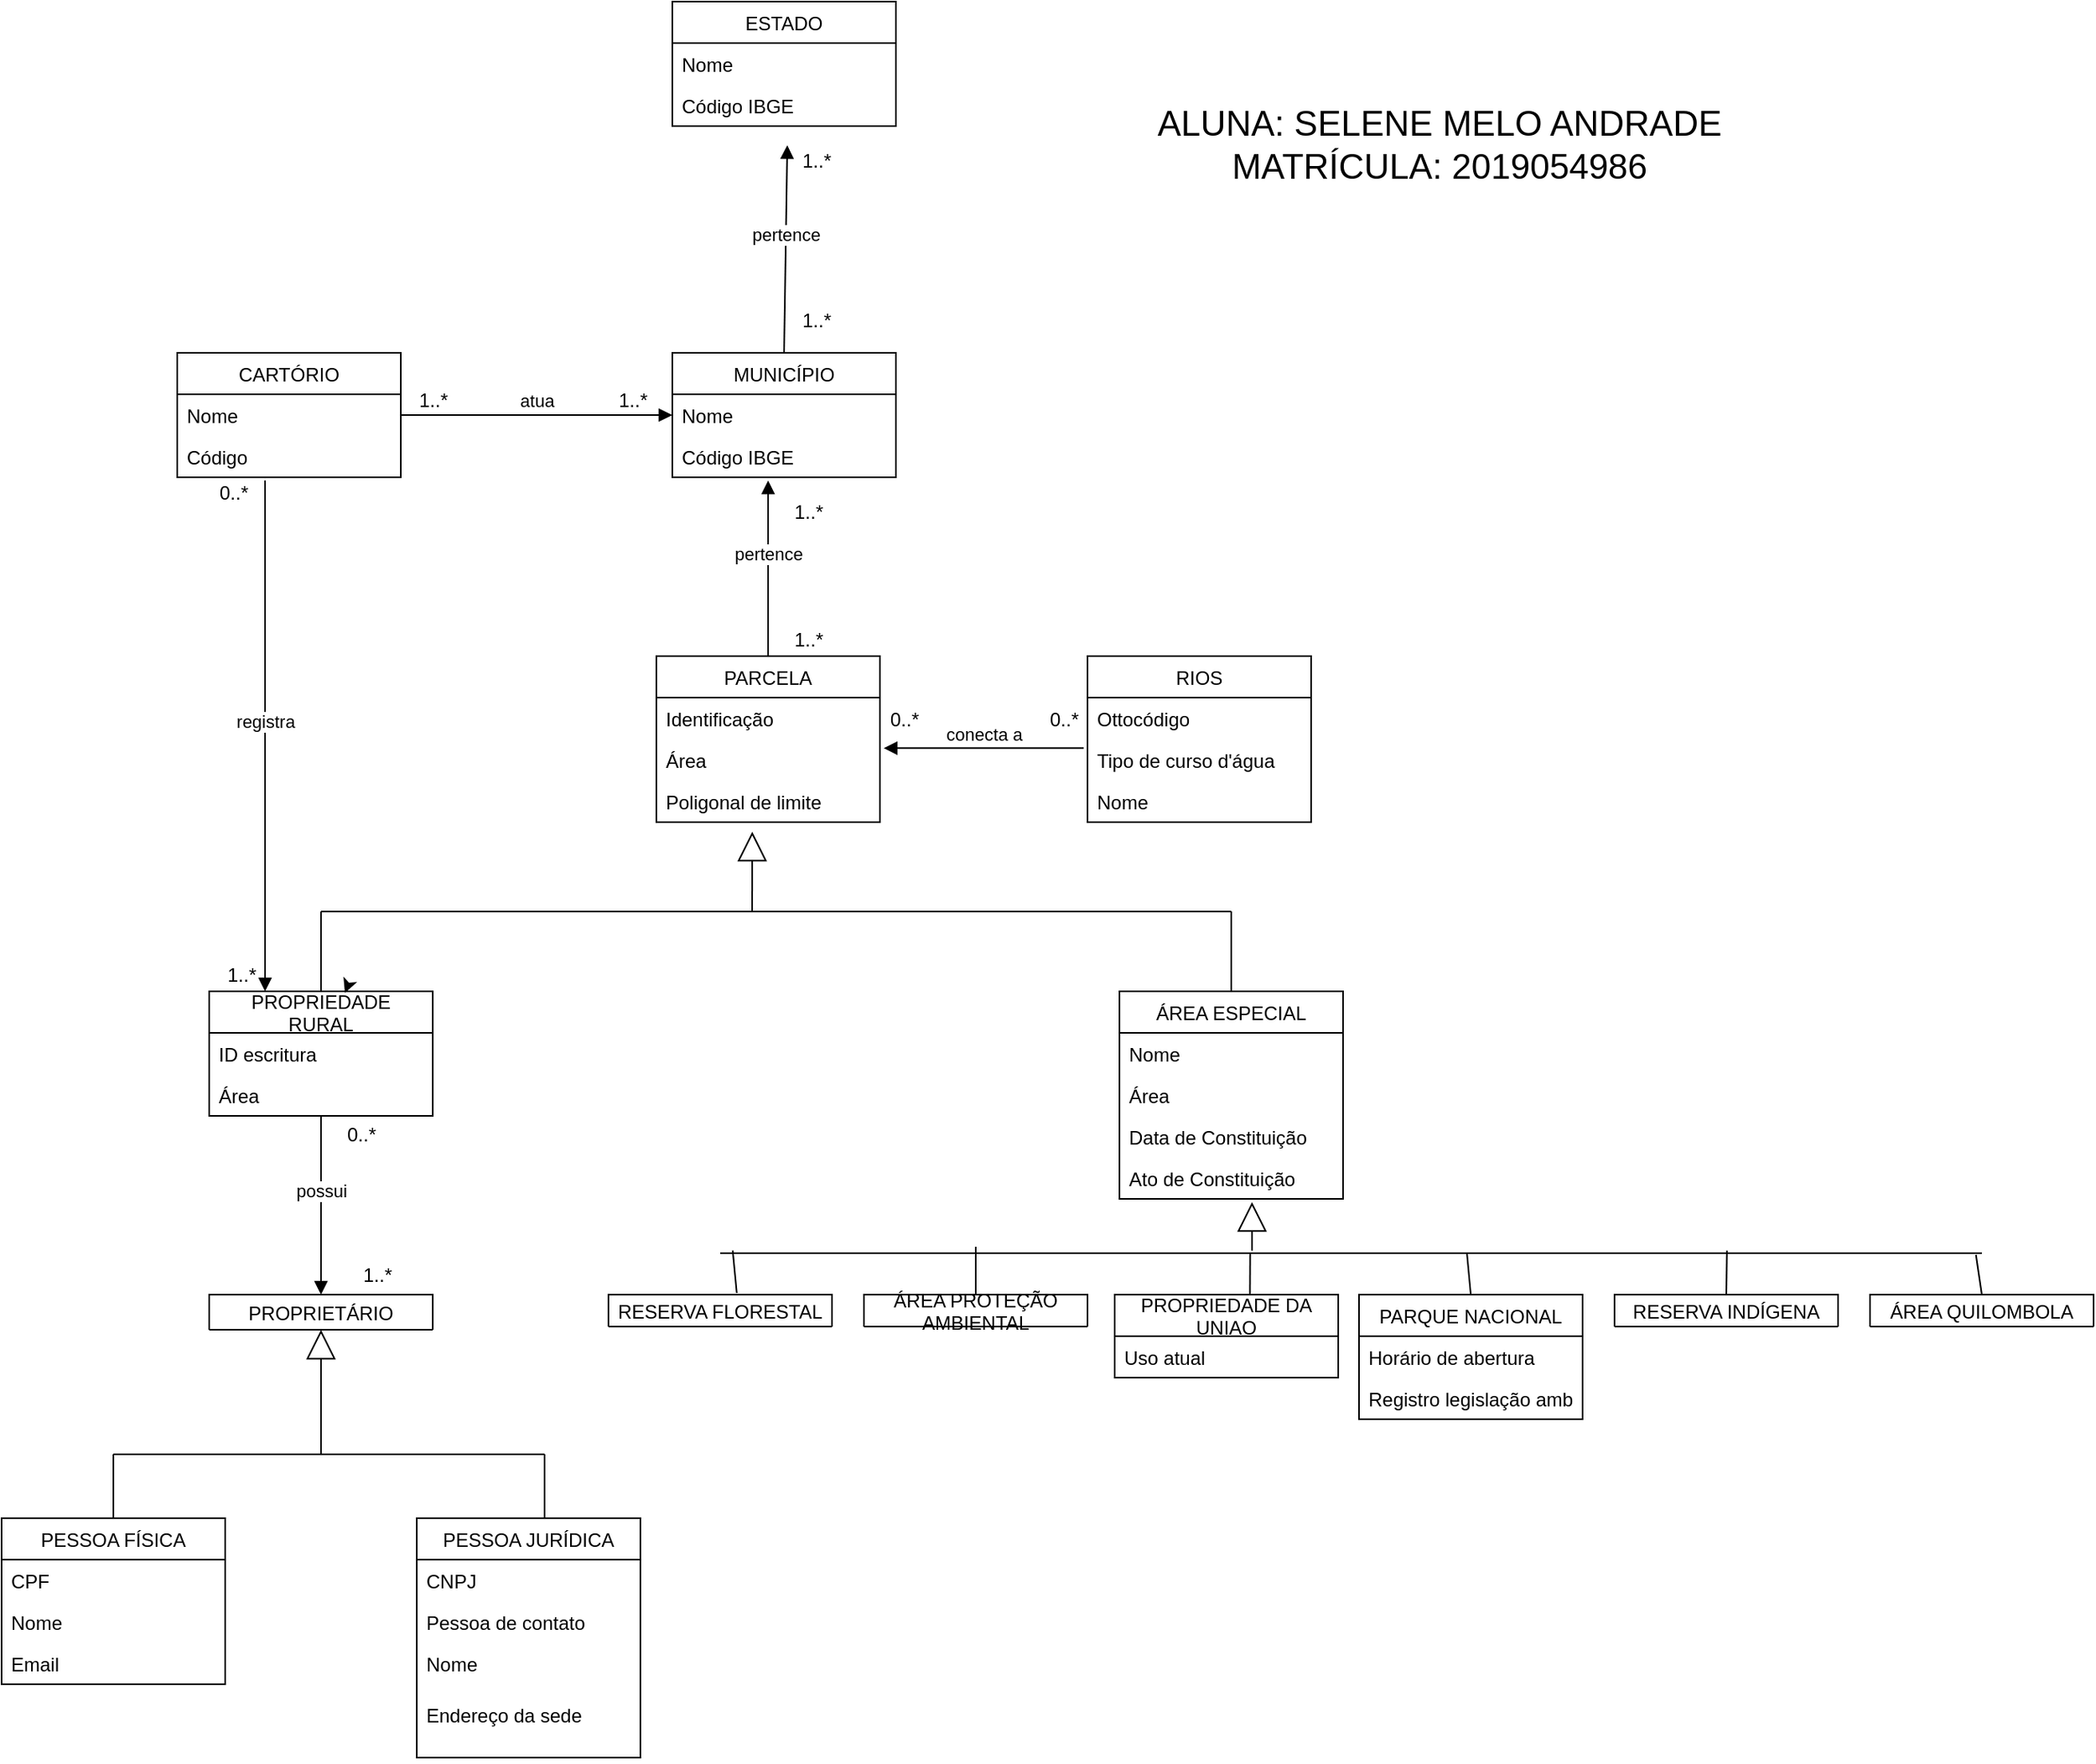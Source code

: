 <mxfile version="14.7.6" type="github">
  <diagram id="LW0DZGnMiAbG-xqoX52Y" name="Page-1">
    <mxGraphModel dx="1455" dy="1045" grid="1" gridSize="10" guides="1" tooltips="1" connect="1" arrows="1" fold="1" page="1" pageScale="1" pageWidth="1654" pageHeight="1169" math="0" shadow="0">
      <root>
        <mxCell id="0" />
        <mxCell id="1" parent="0" />
        <mxCell id="4CJA9qF-Z3s1KUKcMVIY-13" value="PARCELA" style="swimlane;fontStyle=0;childLayout=stackLayout;horizontal=1;startSize=26;fillColor=none;horizontalStack=0;resizeParent=1;resizeParentMax=0;resizeLast=0;collapsible=1;marginBottom=0;" vertex="1" parent="1">
          <mxGeometry x="470" y="460" width="140" height="104" as="geometry" />
        </mxCell>
        <mxCell id="4CJA9qF-Z3s1KUKcMVIY-14" value="Identificação " style="text;strokeColor=none;fillColor=none;align=left;verticalAlign=top;spacingLeft=4;spacingRight=4;overflow=hidden;rotatable=0;points=[[0,0.5],[1,0.5]];portConstraint=eastwest;" vertex="1" parent="4CJA9qF-Z3s1KUKcMVIY-13">
          <mxGeometry y="26" width="140" height="26" as="geometry" />
        </mxCell>
        <mxCell id="4CJA9qF-Z3s1KUKcMVIY-15" value="Área" style="text;strokeColor=none;fillColor=none;align=left;verticalAlign=top;spacingLeft=4;spacingRight=4;overflow=hidden;rotatable=0;points=[[0,0.5],[1,0.5]];portConstraint=eastwest;" vertex="1" parent="4CJA9qF-Z3s1KUKcMVIY-13">
          <mxGeometry y="52" width="140" height="26" as="geometry" />
        </mxCell>
        <mxCell id="4CJA9qF-Z3s1KUKcMVIY-16" value="Poligonal de limite" style="text;strokeColor=none;fillColor=none;align=left;verticalAlign=top;spacingLeft=4;spacingRight=4;overflow=hidden;rotatable=0;points=[[0,0.5],[1,0.5]];portConstraint=eastwest;" vertex="1" parent="4CJA9qF-Z3s1KUKcMVIY-13">
          <mxGeometry y="78" width="140" height="26" as="geometry" />
        </mxCell>
        <mxCell id="4CJA9qF-Z3s1KUKcMVIY-25" value="PROPRIEDADE &#xa;RURAL" style="swimlane;fontStyle=0;childLayout=stackLayout;horizontal=1;startSize=26;fillColor=none;horizontalStack=0;resizeParent=1;resizeParentMax=0;resizeLast=0;collapsible=1;marginBottom=0;" vertex="1" parent="1">
          <mxGeometry x="190" y="670" width="140" height="78" as="geometry" />
        </mxCell>
        <mxCell id="4CJA9qF-Z3s1KUKcMVIY-26" value="ID escritura" style="text;strokeColor=none;fillColor=none;align=left;verticalAlign=top;spacingLeft=4;spacingRight=4;overflow=hidden;rotatable=0;points=[[0,0.5],[1,0.5]];portConstraint=eastwest;" vertex="1" parent="4CJA9qF-Z3s1KUKcMVIY-25">
          <mxGeometry y="26" width="140" height="26" as="geometry" />
        </mxCell>
        <mxCell id="4CJA9qF-Z3s1KUKcMVIY-27" value="Área " style="text;strokeColor=none;fillColor=none;align=left;verticalAlign=top;spacingLeft=4;spacingRight=4;overflow=hidden;rotatable=0;points=[[0,0.5],[1,0.5]];portConstraint=eastwest;" vertex="1" parent="4CJA9qF-Z3s1KUKcMVIY-25">
          <mxGeometry y="52" width="140" height="26" as="geometry" />
        </mxCell>
        <mxCell id="4CJA9qF-Z3s1KUKcMVIY-29" value="ÁREA ESPECIAL" style="swimlane;fontStyle=0;childLayout=stackLayout;horizontal=1;startSize=26;fillColor=none;horizontalStack=0;resizeParent=1;resizeParentMax=0;resizeLast=0;collapsible=1;marginBottom=0;" vertex="1" parent="1">
          <mxGeometry x="760" y="670" width="140" height="130" as="geometry">
            <mxRectangle x="770" y="430" width="130" height="26" as="alternateBounds" />
          </mxGeometry>
        </mxCell>
        <mxCell id="4CJA9qF-Z3s1KUKcMVIY-30" value="Nome" style="text;strokeColor=none;fillColor=none;align=left;verticalAlign=top;spacingLeft=4;spacingRight=4;overflow=hidden;rotatable=0;points=[[0,0.5],[1,0.5]];portConstraint=eastwest;" vertex="1" parent="4CJA9qF-Z3s1KUKcMVIY-29">
          <mxGeometry y="26" width="140" height="26" as="geometry" />
        </mxCell>
        <mxCell id="4CJA9qF-Z3s1KUKcMVIY-31" value="Área" style="text;strokeColor=none;fillColor=none;align=left;verticalAlign=top;spacingLeft=4;spacingRight=4;overflow=hidden;rotatable=0;points=[[0,0.5],[1,0.5]];portConstraint=eastwest;" vertex="1" parent="4CJA9qF-Z3s1KUKcMVIY-29">
          <mxGeometry y="52" width="140" height="26" as="geometry" />
        </mxCell>
        <mxCell id="4CJA9qF-Z3s1KUKcMVIY-34" value="Data de Constituição" style="text;strokeColor=none;fillColor=none;align=left;verticalAlign=top;spacingLeft=4;spacingRight=4;overflow=hidden;rotatable=0;points=[[0,0.5],[1,0.5]];portConstraint=eastwest;" vertex="1" parent="4CJA9qF-Z3s1KUKcMVIY-29">
          <mxGeometry y="78" width="140" height="26" as="geometry" />
        </mxCell>
        <mxCell id="4CJA9qF-Z3s1KUKcMVIY-32" value="Ato de Constituição&#xa;" style="text;strokeColor=none;fillColor=none;align=left;verticalAlign=top;spacingLeft=4;spacingRight=4;overflow=hidden;rotatable=0;points=[[0,0.5],[1,0.5]];portConstraint=eastwest;" vertex="1" parent="4CJA9qF-Z3s1KUKcMVIY-29">
          <mxGeometry y="104" width="140" height="26" as="geometry" />
        </mxCell>
        <mxCell id="4CJA9qF-Z3s1KUKcMVIY-35" value="CARTÓRIO" style="swimlane;fontStyle=0;childLayout=stackLayout;horizontal=1;startSize=26;fillColor=none;horizontalStack=0;resizeParent=1;resizeParentMax=0;resizeLast=0;collapsible=1;marginBottom=0;" vertex="1" parent="1">
          <mxGeometry x="170" y="270" width="140" height="78" as="geometry" />
        </mxCell>
        <mxCell id="4CJA9qF-Z3s1KUKcMVIY-36" value="Nome" style="text;strokeColor=none;fillColor=none;align=left;verticalAlign=top;spacingLeft=4;spacingRight=4;overflow=hidden;rotatable=0;points=[[0,0.5],[1,0.5]];portConstraint=eastwest;" vertex="1" parent="4CJA9qF-Z3s1KUKcMVIY-35">
          <mxGeometry y="26" width="140" height="26" as="geometry" />
        </mxCell>
        <mxCell id="4CJA9qF-Z3s1KUKcMVIY-37" value="Código" style="text;strokeColor=none;fillColor=none;align=left;verticalAlign=top;spacingLeft=4;spacingRight=4;overflow=hidden;rotatable=0;points=[[0,0.5],[1,0.5]];portConstraint=eastwest;" vertex="1" parent="4CJA9qF-Z3s1KUKcMVIY-35">
          <mxGeometry y="52" width="140" height="26" as="geometry" />
        </mxCell>
        <mxCell id="4CJA9qF-Z3s1KUKcMVIY-39" value="MUNICÍPIO" style="swimlane;fontStyle=0;childLayout=stackLayout;horizontal=1;startSize=26;fillColor=none;horizontalStack=0;resizeParent=1;resizeParentMax=0;resizeLast=0;collapsible=1;marginBottom=0;" vertex="1" parent="1">
          <mxGeometry x="480" y="270" width="140" height="78" as="geometry" />
        </mxCell>
        <mxCell id="4CJA9qF-Z3s1KUKcMVIY-40" value="Nome" style="text;strokeColor=none;fillColor=none;align=left;verticalAlign=top;spacingLeft=4;spacingRight=4;overflow=hidden;rotatable=0;points=[[0,0.5],[1,0.5]];portConstraint=eastwest;" vertex="1" parent="4CJA9qF-Z3s1KUKcMVIY-39">
          <mxGeometry y="26" width="140" height="26" as="geometry" />
        </mxCell>
        <mxCell id="4CJA9qF-Z3s1KUKcMVIY-41" value="Código IBGE" style="text;strokeColor=none;fillColor=none;align=left;verticalAlign=top;spacingLeft=4;spacingRight=4;overflow=hidden;rotatable=0;points=[[0,0.5],[1,0.5]];portConstraint=eastwest;" vertex="1" parent="4CJA9qF-Z3s1KUKcMVIY-39">
          <mxGeometry y="52" width="140" height="26" as="geometry" />
        </mxCell>
        <mxCell id="4CJA9qF-Z3s1KUKcMVIY-43" value="ESTADO" style="swimlane;fontStyle=0;childLayout=stackLayout;horizontal=1;startSize=26;fillColor=none;horizontalStack=0;resizeParent=1;resizeParentMax=0;resizeLast=0;collapsible=1;marginBottom=0;" vertex="1" parent="1">
          <mxGeometry x="480" y="50" width="140" height="78" as="geometry" />
        </mxCell>
        <mxCell id="4CJA9qF-Z3s1KUKcMVIY-44" value="Nome" style="text;strokeColor=none;fillColor=none;align=left;verticalAlign=top;spacingLeft=4;spacingRight=4;overflow=hidden;rotatable=0;points=[[0,0.5],[1,0.5]];portConstraint=eastwest;" vertex="1" parent="4CJA9qF-Z3s1KUKcMVIY-43">
          <mxGeometry y="26" width="140" height="26" as="geometry" />
        </mxCell>
        <mxCell id="4CJA9qF-Z3s1KUKcMVIY-45" value="Código IBGE" style="text;strokeColor=none;fillColor=none;align=left;verticalAlign=top;spacingLeft=4;spacingRight=4;overflow=hidden;rotatable=0;points=[[0,0.5],[1,0.5]];portConstraint=eastwest;" vertex="1" parent="4CJA9qF-Z3s1KUKcMVIY-43">
          <mxGeometry y="52" width="140" height="26" as="geometry" />
        </mxCell>
        <mxCell id="4CJA9qF-Z3s1KUKcMVIY-47" value="pertence" style="html=1;verticalAlign=bottom;endArrow=block;exitX=0.5;exitY=0;exitDx=0;exitDy=0;" edge="1" parent="1" source="4CJA9qF-Z3s1KUKcMVIY-39">
          <mxGeometry width="80" relative="1" as="geometry">
            <mxPoint x="540" y="220" as="sourcePoint" />
            <mxPoint x="552" y="140" as="targetPoint" />
          </mxGeometry>
        </mxCell>
        <mxCell id="4CJA9qF-Z3s1KUKcMVIY-48" value="PROPRIEDADE DA &#xa;UNIAO" style="swimlane;fontStyle=0;childLayout=stackLayout;horizontal=1;startSize=26;fillColor=none;horizontalStack=0;resizeParent=1;resizeParentMax=0;resizeLast=0;collapsible=1;marginBottom=0;" vertex="1" parent="1">
          <mxGeometry x="757" y="860" width="140" height="52" as="geometry" />
        </mxCell>
        <mxCell id="4CJA9qF-Z3s1KUKcMVIY-49" value="Uso atual" style="text;strokeColor=none;fillColor=none;align=left;verticalAlign=top;spacingLeft=4;spacingRight=4;overflow=hidden;rotatable=0;points=[[0,0.5],[1,0.5]];portConstraint=eastwest;" vertex="1" parent="4CJA9qF-Z3s1KUKcMVIY-48">
          <mxGeometry y="26" width="140" height="26" as="geometry" />
        </mxCell>
        <mxCell id="4CJA9qF-Z3s1KUKcMVIY-52" value="PARQUE NACIONAL" style="swimlane;fontStyle=0;childLayout=stackLayout;horizontal=1;startSize=26;fillColor=none;horizontalStack=0;resizeParent=1;resizeParentMax=0;resizeLast=0;collapsible=1;marginBottom=0;" vertex="1" parent="1">
          <mxGeometry x="910" y="860" width="140" height="78" as="geometry" />
        </mxCell>
        <mxCell id="4CJA9qF-Z3s1KUKcMVIY-53" value="Horário de abertura" style="text;strokeColor=none;fillColor=none;align=left;verticalAlign=top;spacingLeft=4;spacingRight=4;overflow=hidden;rotatable=0;points=[[0,0.5],[1,0.5]];portConstraint=eastwest;" vertex="1" parent="4CJA9qF-Z3s1KUKcMVIY-52">
          <mxGeometry y="26" width="140" height="26" as="geometry" />
        </mxCell>
        <mxCell id="4CJA9qF-Z3s1KUKcMVIY-54" value="Registro legislação amb." style="text;strokeColor=none;fillColor=none;align=left;verticalAlign=top;spacingLeft=4;spacingRight=4;overflow=hidden;rotatable=0;points=[[0,0.5],[1,0.5]];portConstraint=eastwest;" vertex="1" parent="4CJA9qF-Z3s1KUKcMVIY-52">
          <mxGeometry y="52" width="140" height="26" as="geometry" />
        </mxCell>
        <mxCell id="4CJA9qF-Z3s1KUKcMVIY-56" value="ÁREA PROTEÇÃO&#xa;AMBIENTAL" style="swimlane;fontStyle=0;childLayout=stackLayout;horizontal=1;startSize=26;fillColor=none;horizontalStack=0;resizeParent=1;resizeParentMax=0;resizeLast=0;collapsible=1;marginBottom=0;" vertex="1" parent="1">
          <mxGeometry x="600" y="860" width="140" height="20" as="geometry" />
        </mxCell>
        <mxCell id="4CJA9qF-Z3s1KUKcMVIY-60" value="RESERVA FLORESTAL" style="swimlane;fontStyle=0;childLayout=stackLayout;horizontal=1;startSize=26;fillColor=none;horizontalStack=0;resizeParent=1;resizeParentMax=0;resizeLast=0;collapsible=1;marginBottom=0;" vertex="1" parent="1">
          <mxGeometry x="440" y="860" width="140" height="20" as="geometry" />
        </mxCell>
        <mxCell id="4CJA9qF-Z3s1KUKcMVIY-64" value="ÁREA QUILOMBOLA" style="swimlane;fontStyle=0;childLayout=stackLayout;horizontal=1;startSize=26;fillColor=none;horizontalStack=0;resizeParent=1;resizeParentMax=0;resizeLast=0;collapsible=1;marginBottom=0;" vertex="1" parent="1">
          <mxGeometry x="1230" y="860" width="140" height="20" as="geometry" />
        </mxCell>
        <mxCell id="4CJA9qF-Z3s1KUKcMVIY-68" value="RESERVA INDÍGENA" style="swimlane;fontStyle=0;childLayout=stackLayout;horizontal=1;startSize=26;fillColor=none;horizontalStack=0;resizeParent=1;resizeParentMax=0;resizeLast=0;collapsible=1;marginBottom=0;" vertex="1" parent="1">
          <mxGeometry x="1070" y="860" width="140" height="20" as="geometry" />
        </mxCell>
        <mxCell id="4CJA9qF-Z3s1KUKcMVIY-78" value="" style="line;strokeWidth=1;fillColor=none;align=left;verticalAlign=middle;spacingTop=-1;spacingLeft=3;spacingRight=3;rotatable=0;labelPosition=right;points=[];portConstraint=eastwest;" vertex="1" parent="1">
          <mxGeometry x="840" y="830" width="460" height="8" as="geometry" />
        </mxCell>
        <mxCell id="4CJA9qF-Z3s1KUKcMVIY-83" value="" style="endArrow=none;html=1;exitX=0.5;exitY=0;exitDx=0;exitDy=0;" edge="1" parent="1" source="4CJA9qF-Z3s1KUKcMVIY-56">
          <mxGeometry width="50" height="50" relative="1" as="geometry">
            <mxPoint x="730" y="620" as="sourcePoint" />
            <mxPoint x="670" y="830" as="targetPoint" />
          </mxGeometry>
        </mxCell>
        <mxCell id="4CJA9qF-Z3s1KUKcMVIY-85" value="" style="endArrow=none;html=1;exitX=0.605;exitY=0.003;exitDx=0;exitDy=0;exitPerimeter=0;entryX=0.004;entryY=0.458;entryDx=0;entryDy=0;entryPerimeter=0;" edge="1" parent="1" source="4CJA9qF-Z3s1KUKcMVIY-48" target="4CJA9qF-Z3s1KUKcMVIY-78">
          <mxGeometry width="50" height="50" relative="1" as="geometry">
            <mxPoint x="730" y="620" as="sourcePoint" />
            <mxPoint x="780" y="570" as="targetPoint" />
          </mxGeometry>
        </mxCell>
        <mxCell id="4CJA9qF-Z3s1KUKcMVIY-86" value="" style="endArrow=none;html=1;exitX=0.5;exitY=0;exitDx=0;exitDy=0;entryX=0.299;entryY=0.458;entryDx=0;entryDy=0;entryPerimeter=0;" edge="1" parent="1" source="4CJA9qF-Z3s1KUKcMVIY-52" target="4CJA9qF-Z3s1KUKcMVIY-78">
          <mxGeometry width="50" height="50" relative="1" as="geometry">
            <mxPoint x="730" y="620" as="sourcePoint" />
            <mxPoint x="780" y="570" as="targetPoint" />
          </mxGeometry>
        </mxCell>
        <mxCell id="4CJA9qF-Z3s1KUKcMVIY-87" value="" style="endArrow=none;html=1;exitX=0.5;exitY=0;exitDx=0;exitDy=0;entryX=0.653;entryY=0.292;entryDx=0;entryDy=0;entryPerimeter=0;" edge="1" parent="1" source="4CJA9qF-Z3s1KUKcMVIY-68" target="4CJA9qF-Z3s1KUKcMVIY-78">
          <mxGeometry width="50" height="50" relative="1" as="geometry">
            <mxPoint x="730" y="620" as="sourcePoint" />
            <mxPoint x="780" y="570" as="targetPoint" />
          </mxGeometry>
        </mxCell>
        <mxCell id="4CJA9qF-Z3s1KUKcMVIY-88" value="" style="endArrow=none;html=1;exitX=0.5;exitY=0;exitDx=0;exitDy=0;entryX=0.992;entryY=0.625;entryDx=0;entryDy=0;entryPerimeter=0;" edge="1" parent="1" source="4CJA9qF-Z3s1KUKcMVIY-64" target="4CJA9qF-Z3s1KUKcMVIY-78">
          <mxGeometry width="50" height="50" relative="1" as="geometry">
            <mxPoint x="730" y="620" as="sourcePoint" />
            <mxPoint x="780" y="570" as="targetPoint" />
          </mxGeometry>
        </mxCell>
        <mxCell id="4CJA9qF-Z3s1KUKcMVIY-92" value="PROPRIETÁRIO" style="swimlane;fontStyle=0;childLayout=stackLayout;horizontal=1;startSize=26;fillColor=none;horizontalStack=0;resizeParent=1;resizeParentMax=0;resizeLast=0;collapsible=1;marginBottom=0;" vertex="1" parent="1">
          <mxGeometry x="190" y="860" width="140" height="22" as="geometry" />
        </mxCell>
        <mxCell id="4CJA9qF-Z3s1KUKcMVIY-96" value="PESSOA FÍSICA" style="swimlane;fontStyle=0;childLayout=stackLayout;horizontal=1;startSize=26;fillColor=none;horizontalStack=0;resizeParent=1;resizeParentMax=0;resizeLast=0;collapsible=1;marginBottom=0;" vertex="1" parent="1">
          <mxGeometry x="60" y="1000" width="140" height="104" as="geometry" />
        </mxCell>
        <mxCell id="4CJA9qF-Z3s1KUKcMVIY-97" value="CPF" style="text;strokeColor=none;fillColor=none;align=left;verticalAlign=top;spacingLeft=4;spacingRight=4;overflow=hidden;rotatable=0;points=[[0,0.5],[1,0.5]];portConstraint=eastwest;" vertex="1" parent="4CJA9qF-Z3s1KUKcMVIY-96">
          <mxGeometry y="26" width="140" height="26" as="geometry" />
        </mxCell>
        <mxCell id="4CJA9qF-Z3s1KUKcMVIY-98" value="Nome" style="text;strokeColor=none;fillColor=none;align=left;verticalAlign=top;spacingLeft=4;spacingRight=4;overflow=hidden;rotatable=0;points=[[0,0.5],[1,0.5]];portConstraint=eastwest;" vertex="1" parent="4CJA9qF-Z3s1KUKcMVIY-96">
          <mxGeometry y="52" width="140" height="26" as="geometry" />
        </mxCell>
        <mxCell id="4CJA9qF-Z3s1KUKcMVIY-99" value="Email" style="text;strokeColor=none;fillColor=none;align=left;verticalAlign=top;spacingLeft=4;spacingRight=4;overflow=hidden;rotatable=0;points=[[0,0.5],[1,0.5]];portConstraint=eastwest;" vertex="1" parent="4CJA9qF-Z3s1KUKcMVIY-96">
          <mxGeometry y="78" width="140" height="26" as="geometry" />
        </mxCell>
        <mxCell id="4CJA9qF-Z3s1KUKcMVIY-100" value="PESSOA JURÍDICA" style="swimlane;fontStyle=0;childLayout=stackLayout;horizontal=1;startSize=26;fillColor=none;horizontalStack=0;resizeParent=1;resizeParentMax=0;resizeLast=0;collapsible=1;marginBottom=0;" vertex="1" parent="1">
          <mxGeometry x="320" y="1000" width="140" height="150" as="geometry" />
        </mxCell>
        <mxCell id="4CJA9qF-Z3s1KUKcMVIY-101" value="CNPJ" style="text;strokeColor=none;fillColor=none;align=left;verticalAlign=top;spacingLeft=4;spacingRight=4;overflow=hidden;rotatable=0;points=[[0,0.5],[1,0.5]];portConstraint=eastwest;" vertex="1" parent="4CJA9qF-Z3s1KUKcMVIY-100">
          <mxGeometry y="26" width="140" height="26" as="geometry" />
        </mxCell>
        <mxCell id="4CJA9qF-Z3s1KUKcMVIY-102" value="Pessoa de contato" style="text;strokeColor=none;fillColor=none;align=left;verticalAlign=top;spacingLeft=4;spacingRight=4;overflow=hidden;rotatable=0;points=[[0,0.5],[1,0.5]];portConstraint=eastwest;" vertex="1" parent="4CJA9qF-Z3s1KUKcMVIY-100">
          <mxGeometry y="52" width="140" height="26" as="geometry" />
        </mxCell>
        <mxCell id="4CJA9qF-Z3s1KUKcMVIY-111" value="Nome&#xa;" style="text;strokeColor=none;fillColor=none;align=left;verticalAlign=top;spacingLeft=4;spacingRight=4;overflow=hidden;rotatable=0;points=[[0,0.5],[1,0.5]];portConstraint=eastwest;" vertex="1" parent="4CJA9qF-Z3s1KUKcMVIY-100">
          <mxGeometry y="78" width="140" height="32" as="geometry" />
        </mxCell>
        <mxCell id="4CJA9qF-Z3s1KUKcMVIY-103" value="Endereço da sede" style="text;strokeColor=none;fillColor=none;align=left;verticalAlign=top;spacingLeft=4;spacingRight=4;overflow=hidden;rotatable=0;points=[[0,0.5],[1,0.5]];portConstraint=eastwest;" vertex="1" parent="4CJA9qF-Z3s1KUKcMVIY-100">
          <mxGeometry y="110" width="140" height="40" as="geometry" />
        </mxCell>
        <mxCell id="4CJA9qF-Z3s1KUKcMVIY-106" value="" style="endArrow=none;html=1;rounded=0;exitX=0.5;exitY=0;exitDx=0;exitDy=0;" edge="1" parent="1" source="4CJA9qF-Z3s1KUKcMVIY-96">
          <mxGeometry relative="1" as="geometry">
            <mxPoint x="690" y="760" as="sourcePoint" />
            <mxPoint x="130" y="960" as="targetPoint" />
          </mxGeometry>
        </mxCell>
        <mxCell id="4CJA9qF-Z3s1KUKcMVIY-108" value="" style="endArrow=none;html=1;rounded=0;exitX=0.5;exitY=0;exitDx=0;exitDy=0;" edge="1" parent="1">
          <mxGeometry relative="1" as="geometry">
            <mxPoint x="400" y="1000" as="sourcePoint" />
            <mxPoint x="400" y="960" as="targetPoint" />
          </mxGeometry>
        </mxCell>
        <mxCell id="4CJA9qF-Z3s1KUKcMVIY-109" value="" style="endArrow=none;html=1;rounded=0;" edge="1" parent="1">
          <mxGeometry relative="1" as="geometry">
            <mxPoint x="130" y="960" as="sourcePoint" />
            <mxPoint x="400" y="960" as="targetPoint" />
          </mxGeometry>
        </mxCell>
        <mxCell id="4CJA9qF-Z3s1KUKcMVIY-113" value="RIOS" style="swimlane;fontStyle=0;childLayout=stackLayout;horizontal=1;startSize=26;fillColor=none;horizontalStack=0;resizeParent=1;resizeParentMax=0;resizeLast=0;collapsible=1;marginBottom=0;" vertex="1" parent="1">
          <mxGeometry x="740" y="460" width="140" height="104" as="geometry" />
        </mxCell>
        <mxCell id="4CJA9qF-Z3s1KUKcMVIY-114" value="Ottocódigo" style="text;strokeColor=none;fillColor=none;align=left;verticalAlign=top;spacingLeft=4;spacingRight=4;overflow=hidden;rotatable=0;points=[[0,0.5],[1,0.5]];portConstraint=eastwest;" vertex="1" parent="4CJA9qF-Z3s1KUKcMVIY-113">
          <mxGeometry y="26" width="140" height="26" as="geometry" />
        </mxCell>
        <mxCell id="4CJA9qF-Z3s1KUKcMVIY-115" value="Tipo de curso d&#39;água" style="text;strokeColor=none;fillColor=none;align=left;verticalAlign=top;spacingLeft=4;spacingRight=4;overflow=hidden;rotatable=0;points=[[0,0.5],[1,0.5]];portConstraint=eastwest;" vertex="1" parent="4CJA9qF-Z3s1KUKcMVIY-113">
          <mxGeometry y="52" width="140" height="26" as="geometry" />
        </mxCell>
        <mxCell id="4CJA9qF-Z3s1KUKcMVIY-116" value="Nome" style="text;strokeColor=none;fillColor=none;align=left;verticalAlign=top;spacingLeft=4;spacingRight=4;overflow=hidden;rotatable=0;points=[[0,0.5],[1,0.5]];portConstraint=eastwest;" vertex="1" parent="4CJA9qF-Z3s1KUKcMVIY-113">
          <mxGeometry y="78" width="140" height="26" as="geometry" />
        </mxCell>
        <mxCell id="4CJA9qF-Z3s1KUKcMVIY-117" value="" style="endArrow=none;html=1;rounded=0;exitX=0.5;exitY=0;exitDx=0;exitDy=0;" edge="1" parent="1" source="4CJA9qF-Z3s1KUKcMVIY-25">
          <mxGeometry relative="1" as="geometry">
            <mxPoint x="730" y="590" as="sourcePoint" />
            <mxPoint x="260" y="620" as="targetPoint" />
          </mxGeometry>
        </mxCell>
        <mxCell id="4CJA9qF-Z3s1KUKcMVIY-118" value="" style="endArrow=none;html=1;rounded=0;exitX=0.5;exitY=0;exitDx=0;exitDy=0;" edge="1" parent="1" source="4CJA9qF-Z3s1KUKcMVIY-29">
          <mxGeometry relative="1" as="geometry">
            <mxPoint x="270" y="680" as="sourcePoint" />
            <mxPoint x="830" y="620" as="targetPoint" />
            <Array as="points" />
          </mxGeometry>
        </mxCell>
        <mxCell id="4CJA9qF-Z3s1KUKcMVIY-119" style="edgeStyle=none;rounded=0;orthogonalLoop=1;jettySize=auto;html=1;entryX=0.607;entryY=0.013;entryDx=0;entryDy=0;entryPerimeter=0;" edge="1" parent="1" source="4CJA9qF-Z3s1KUKcMVIY-25" target="4CJA9qF-Z3s1KUKcMVIY-25">
          <mxGeometry relative="1" as="geometry" />
        </mxCell>
        <mxCell id="4CJA9qF-Z3s1KUKcMVIY-120" value="" style="endArrow=none;html=1;rounded=0;" edge="1" parent="1">
          <mxGeometry relative="1" as="geometry">
            <mxPoint x="260" y="620" as="sourcePoint" />
            <mxPoint x="830" y="620" as="targetPoint" />
          </mxGeometry>
        </mxCell>
        <mxCell id="4CJA9qF-Z3s1KUKcMVIY-139" value="atua" style="html=1;verticalAlign=bottom;endArrow=block;exitX=1;exitY=0.5;exitDx=0;exitDy=0;entryX=0;entryY=0.5;entryDx=0;entryDy=0;" edge="1" parent="1" source="4CJA9qF-Z3s1KUKcMVIY-36" target="4CJA9qF-Z3s1KUKcMVIY-40">
          <mxGeometry width="80" relative="1" as="geometry">
            <mxPoint x="610" y="640" as="sourcePoint" />
            <mxPoint x="470" y="335" as="targetPoint" />
          </mxGeometry>
        </mxCell>
        <mxCell id="4CJA9qF-Z3s1KUKcMVIY-144" value="possui" style="html=1;verticalAlign=bottom;endArrow=block;entryX=0.5;entryY=0;entryDx=0;entryDy=0;" edge="1" parent="1" source="4CJA9qF-Z3s1KUKcMVIY-27" target="4CJA9qF-Z3s1KUKcMVIY-92">
          <mxGeometry width="80" relative="1" as="geometry">
            <mxPoint x="700" y="660" as="sourcePoint" />
            <mxPoint x="780" y="660" as="targetPoint" />
          </mxGeometry>
        </mxCell>
        <mxCell id="4CJA9qF-Z3s1KUKcMVIY-145" value="conecta a" style="html=1;verticalAlign=bottom;endArrow=block;exitX=-0.017;exitY=1.218;exitDx=0;exitDy=0;exitPerimeter=0;entryX=1.017;entryY=0.218;entryDx=0;entryDy=0;entryPerimeter=0;" edge="1" parent="1" source="4CJA9qF-Z3s1KUKcMVIY-114" target="4CJA9qF-Z3s1KUKcMVIY-15">
          <mxGeometry width="80" relative="1" as="geometry">
            <mxPoint x="710" y="450" as="sourcePoint" />
            <mxPoint x="790" y="450" as="targetPoint" />
          </mxGeometry>
        </mxCell>
        <mxCell id="4CJA9qF-Z3s1KUKcMVIY-146" value="" style="endArrow=block;endSize=16;endFill=0;html=1;entryX=0.5;entryY=1;entryDx=0;entryDy=0;" edge="1" parent="1" target="4CJA9qF-Z3s1KUKcMVIY-92">
          <mxGeometry width="160" relative="1" as="geometry">
            <mxPoint x="260" y="960" as="sourcePoint" />
            <mxPoint x="830" y="710" as="targetPoint" />
          </mxGeometry>
        </mxCell>
        <mxCell id="4CJA9qF-Z3s1KUKcMVIY-147" value="" style="endArrow=block;endSize=16;endFill=0;html=1;exitX=0.724;exitY=0.292;exitDx=0;exitDy=0;exitPerimeter=0;" edge="1" parent="1" source="4CJA9qF-Z3s1KUKcMVIY-148">
          <mxGeometry width="160" relative="1" as="geometry">
            <mxPoint x="829" y="830" as="sourcePoint" />
            <mxPoint x="843" y="802" as="targetPoint" />
          </mxGeometry>
        </mxCell>
        <mxCell id="4CJA9qF-Z3s1KUKcMVIY-148" value="" style="line;strokeWidth=1;fillColor=none;align=left;verticalAlign=middle;spacingTop=-1;spacingLeft=3;spacingRight=3;rotatable=0;labelPosition=right;points=[];portConstraint=eastwest;" vertex="1" parent="1">
          <mxGeometry x="510" y="830" width="460" height="8" as="geometry" />
        </mxCell>
        <mxCell id="4CJA9qF-Z3s1KUKcMVIY-149" value="" style="endArrow=none;html=1;exitX=0.574;exitY=-0.05;exitDx=0;exitDy=0;exitPerimeter=0;entryX=0.017;entryY=0.292;entryDx=0;entryDy=0;entryPerimeter=0;" edge="1" parent="1" source="4CJA9qF-Z3s1KUKcMVIY-60" target="4CJA9qF-Z3s1KUKcMVIY-148">
          <mxGeometry width="50" height="50" relative="1" as="geometry">
            <mxPoint x="680" y="870" as="sourcePoint" />
            <mxPoint x="680" y="840" as="targetPoint" />
          </mxGeometry>
        </mxCell>
        <mxCell id="4CJA9qF-Z3s1KUKcMVIY-151" value="" style="endArrow=block;endSize=16;endFill=0;html=1;entryX=0.429;entryY=1.231;entryDx=0;entryDy=0;entryPerimeter=0;" edge="1" parent="1" target="4CJA9qF-Z3s1KUKcMVIY-16">
          <mxGeometry width="160" relative="1" as="geometry">
            <mxPoint x="530" y="620" as="sourcePoint" />
            <mxPoint x="530" y="610" as="targetPoint" />
          </mxGeometry>
        </mxCell>
        <mxCell id="4CJA9qF-Z3s1KUKcMVIY-152" value="pertence" style="html=1;verticalAlign=bottom;endArrow=block;exitX=0.5;exitY=0;exitDx=0;exitDy=0;" edge="1" parent="1" source="4CJA9qF-Z3s1KUKcMVIY-13">
          <mxGeometry width="80" relative="1" as="geometry">
            <mxPoint x="560" y="280" as="sourcePoint" />
            <mxPoint x="540" y="350" as="targetPoint" />
          </mxGeometry>
        </mxCell>
        <mxCell id="4CJA9qF-Z3s1KUKcMVIY-153" value="0..*" style="text;html=1;align=center;verticalAlign=middle;resizable=0;points=[];autosize=1;strokeColor=none;" vertex="1" parent="1">
          <mxGeometry x="270" y="750" width="30" height="20" as="geometry" />
        </mxCell>
        <mxCell id="4CJA9qF-Z3s1KUKcMVIY-154" value="1..*" style="text;html=1;align=center;verticalAlign=middle;resizable=0;points=[];autosize=1;strokeColor=none;" vertex="1" parent="1">
          <mxGeometry x="280" y="838" width="30" height="20" as="geometry" />
        </mxCell>
        <mxCell id="4CJA9qF-Z3s1KUKcMVIY-155" value="registra" style="html=1;verticalAlign=bottom;endArrow=block;entryX=0.25;entryY=0;entryDx=0;entryDy=0;" edge="1" parent="1" target="4CJA9qF-Z3s1KUKcMVIY-25">
          <mxGeometry width="80" relative="1" as="geometry">
            <mxPoint x="225" y="350" as="sourcePoint" />
            <mxPoint x="550" y="360" as="targetPoint" />
          </mxGeometry>
        </mxCell>
        <mxCell id="4CJA9qF-Z3s1KUKcMVIY-156" value="0..*" style="text;html=1;align=center;verticalAlign=middle;resizable=0;points=[];autosize=1;strokeColor=none;" vertex="1" parent="1">
          <mxGeometry x="190" y="348" width="30" height="20" as="geometry" />
        </mxCell>
        <mxCell id="4CJA9qF-Z3s1KUKcMVIY-157" value="1..*" style="text;html=1;align=center;verticalAlign=middle;resizable=0;points=[];autosize=1;strokeColor=none;" vertex="1" parent="1">
          <mxGeometry x="195" y="650" width="30" height="20" as="geometry" />
        </mxCell>
        <mxCell id="4CJA9qF-Z3s1KUKcMVIY-158" value="1..*" style="text;html=1;align=center;verticalAlign=middle;resizable=0;points=[];autosize=1;strokeColor=none;" vertex="1" parent="1">
          <mxGeometry x="315" y="290" width="30" height="20" as="geometry" />
        </mxCell>
        <mxCell id="4CJA9qF-Z3s1KUKcMVIY-159" value="1..*" style="text;html=1;align=center;verticalAlign=middle;resizable=0;points=[];autosize=1;strokeColor=none;" vertex="1" parent="1">
          <mxGeometry x="440" y="290" width="30" height="20" as="geometry" />
        </mxCell>
        <mxCell id="4CJA9qF-Z3s1KUKcMVIY-160" value="0..*" style="text;html=1;align=center;verticalAlign=middle;resizable=0;points=[];autosize=1;strokeColor=none;" vertex="1" parent="1">
          <mxGeometry x="710" y="490" width="30" height="20" as="geometry" />
        </mxCell>
        <mxCell id="4CJA9qF-Z3s1KUKcMVIY-161" value="0..*" style="text;html=1;align=center;verticalAlign=middle;resizable=0;points=[];autosize=1;strokeColor=none;" vertex="1" parent="1">
          <mxGeometry x="610" y="490" width="30" height="20" as="geometry" />
        </mxCell>
        <mxCell id="4CJA9qF-Z3s1KUKcMVIY-162" value="1..*" style="text;html=1;align=center;verticalAlign=middle;resizable=0;points=[];autosize=1;strokeColor=none;" vertex="1" parent="1">
          <mxGeometry x="550" y="440" width="30" height="20" as="geometry" />
        </mxCell>
        <mxCell id="4CJA9qF-Z3s1KUKcMVIY-163" value="1..*" style="text;html=1;align=center;verticalAlign=middle;resizable=0;points=[];autosize=1;strokeColor=none;" vertex="1" parent="1">
          <mxGeometry x="550" y="360" width="30" height="20" as="geometry" />
        </mxCell>
        <mxCell id="4CJA9qF-Z3s1KUKcMVIY-164" value="1..*" style="text;html=1;align=center;verticalAlign=middle;resizable=0;points=[];autosize=1;strokeColor=none;" vertex="1" parent="1">
          <mxGeometry x="555" y="240" width="30" height="20" as="geometry" />
        </mxCell>
        <mxCell id="4CJA9qF-Z3s1KUKcMVIY-165" value="1..*" style="text;html=1;align=center;verticalAlign=middle;resizable=0;points=[];autosize=1;strokeColor=none;" vertex="1" parent="1">
          <mxGeometry x="555" y="140" width="30" height="20" as="geometry" />
        </mxCell>
        <mxCell id="4CJA9qF-Z3s1KUKcMVIY-166" value="&lt;font style=&quot;font-size: 22px&quot;&gt;ALUNA: SELENE MELO ANDRADE&lt;br&gt;MATRÍCULA: 2019054986&lt;/font&gt;" style="text;html=1;align=center;verticalAlign=middle;resizable=0;points=[];autosize=1;strokeColor=none;" vertex="1" parent="1">
          <mxGeometry x="775" y="120" width="370" height="40" as="geometry" />
        </mxCell>
      </root>
    </mxGraphModel>
  </diagram>
</mxfile>
